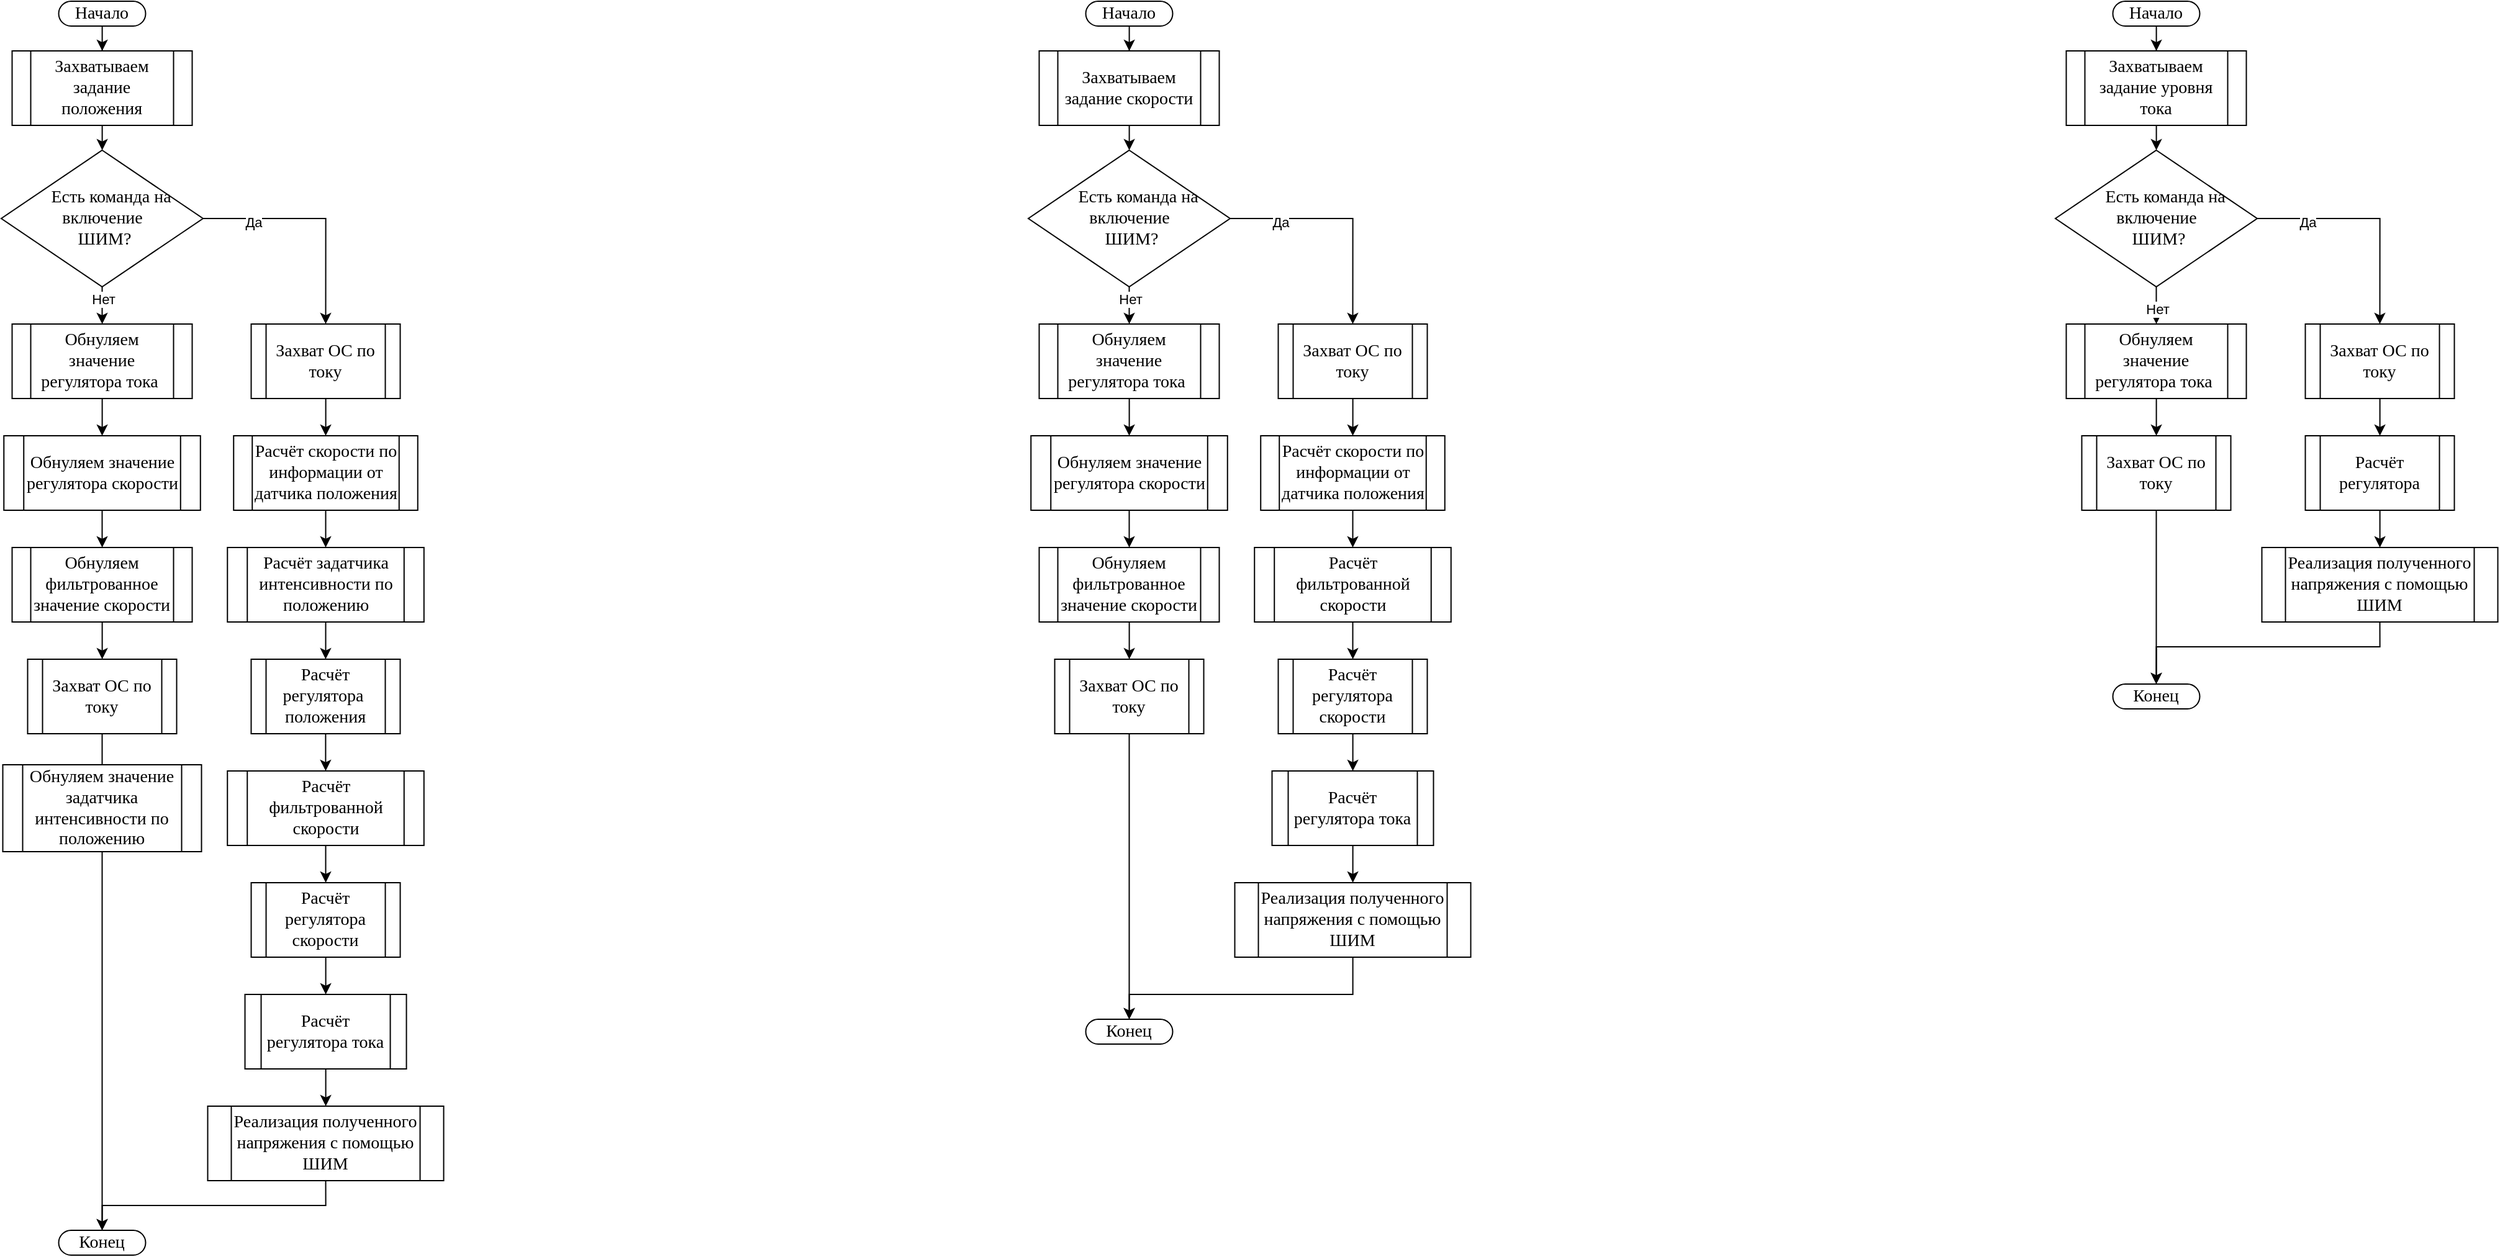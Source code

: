 <mxfile version="24.4.10" type="device">
  <diagram name="Страница — 1" id="b42jBtwzWKY3EmxVWViu">
    <mxGraphModel dx="4398" dy="1490" grid="1" gridSize="10" guides="1" tooltips="1" connect="1" arrows="1" fold="1" page="1" pageScale="1" pageWidth="827" pageHeight="1169" math="0" shadow="0">
      <root>
        <mxCell id="0" />
        <mxCell id="1" parent="0" />
        <mxCell id="g8mjM92IUdxapJ9a0LdL-28" value="" style="edgeStyle=orthogonalEdgeStyle;rounded=0;orthogonalLoop=1;jettySize=auto;html=1;" parent="1" source="Ot7fjIaGUOw3Zqs_UsoA-1" target="g8mjM92IUdxapJ9a0LdL-27" edge="1">
          <mxGeometry relative="1" as="geometry" />
        </mxCell>
        <mxCell id="Ot7fjIaGUOw3Zqs_UsoA-1" value="Начало" style="rounded=1;whiteSpace=wrap;html=1;fontFamily=Times New Roman;fontSize=14;arcSize=50;" parent="1" vertex="1">
          <mxGeometry x="46.25" width="70" height="20" as="geometry" />
        </mxCell>
        <mxCell id="Ot7fjIaGUOw3Zqs_UsoA-5" value="" style="edgeStyle=orthogonalEdgeStyle;rounded=0;orthogonalLoop=1;jettySize=auto;html=1;fontFamily=Times New Roman;fontSize=14;" parent="1" source="Ot7fjIaGUOw3Zqs_UsoA-2" target="Ot7fjIaGUOw3Zqs_UsoA-3" edge="1">
          <mxGeometry relative="1" as="geometry" />
        </mxCell>
        <mxCell id="g8mjM92IUdxapJ9a0LdL-8" value="Нет" style="edgeLabel;html=1;align=center;verticalAlign=middle;resizable=0;points=[];" parent="Ot7fjIaGUOw3Zqs_UsoA-5" vertex="1" connectable="0">
          <mxGeometry x="0.2" relative="1" as="geometry">
            <mxPoint as="offset" />
          </mxGeometry>
        </mxCell>
        <mxCell id="Ot7fjIaGUOw3Zqs_UsoA-9" style="edgeStyle=orthogonalEdgeStyle;rounded=0;orthogonalLoop=1;jettySize=auto;html=1;entryX=0.5;entryY=0;entryDx=0;entryDy=0;fontFamily=Times New Roman;fontSize=14;" parent="1" source="Ot7fjIaGUOw3Zqs_UsoA-2" target="Ot7fjIaGUOw3Zqs_UsoA-8" edge="1">
          <mxGeometry relative="1" as="geometry" />
        </mxCell>
        <mxCell id="g8mjM92IUdxapJ9a0LdL-7" value="Да" style="edgeLabel;html=1;align=center;verticalAlign=middle;resizable=0;points=[];" parent="Ot7fjIaGUOw3Zqs_UsoA-9" vertex="1" connectable="0">
          <mxGeometry x="-0.559" y="-3" relative="1" as="geometry">
            <mxPoint as="offset" />
          </mxGeometry>
        </mxCell>
        <mxCell id="Ot7fjIaGUOw3Zqs_UsoA-2" value="&amp;nbsp; &amp;nbsp; Есть команда на включение&lt;br&gt;&amp;nbsp;ШИМ?" style="rhombus;whiteSpace=wrap;html=1;fontFamily=Times New Roman;fontSize=14;" parent="1" vertex="1">
          <mxGeometry y="120" width="162.5" height="110" as="geometry" />
        </mxCell>
        <mxCell id="Ot7fjIaGUOw3Zqs_UsoA-7" value="" style="edgeStyle=orthogonalEdgeStyle;rounded=0;orthogonalLoop=1;jettySize=auto;html=1;fontFamily=Times New Roman;fontSize=14;" parent="1" source="Ot7fjIaGUOw3Zqs_UsoA-3" target="Ot7fjIaGUOw3Zqs_UsoA-4" edge="1">
          <mxGeometry relative="1" as="geometry" />
        </mxCell>
        <mxCell id="Ot7fjIaGUOw3Zqs_UsoA-3" value="Обнуляем значение регулятора тока&amp;nbsp;" style="shape=process;whiteSpace=wrap;html=1;backgroundOutline=1;fontFamily=Times New Roman;fontSize=14;" parent="1" vertex="1">
          <mxGeometry x="8.75" y="260" width="145" height="60" as="geometry" />
        </mxCell>
        <mxCell id="g8mjM92IUdxapJ9a0LdL-6" style="edgeStyle=orthogonalEdgeStyle;rounded=0;orthogonalLoop=1;jettySize=auto;html=1;entryX=0.5;entryY=0;entryDx=0;entryDy=0;fontFamily=Times New Roman;fontSize=14;" parent="1" source="Ot7fjIaGUOw3Zqs_UsoA-4" target="g8mjM92IUdxapJ9a0LdL-2" edge="1">
          <mxGeometry relative="1" as="geometry" />
        </mxCell>
        <mxCell id="Ot7fjIaGUOw3Zqs_UsoA-4" value="Захват ОС по току" style="shape=process;whiteSpace=wrap;html=1;backgroundOutline=1;fontFamily=Times New Roman;fontSize=14;" parent="1" vertex="1">
          <mxGeometry x="21.25" y="350" width="120" height="60" as="geometry" />
        </mxCell>
        <mxCell id="Ot7fjIaGUOw3Zqs_UsoA-11" value="" style="edgeStyle=orthogonalEdgeStyle;rounded=0;orthogonalLoop=1;jettySize=auto;html=1;fontFamily=Times New Roman;fontSize=14;" parent="1" source="Ot7fjIaGUOw3Zqs_UsoA-8" target="Ot7fjIaGUOw3Zqs_UsoA-10" edge="1">
          <mxGeometry relative="1" as="geometry" />
        </mxCell>
        <mxCell id="Ot7fjIaGUOw3Zqs_UsoA-8" value="Захват ОС по току" style="shape=process;whiteSpace=wrap;html=1;backgroundOutline=1;fontFamily=Times New Roman;fontSize=14;" parent="1" vertex="1">
          <mxGeometry x="201.25" y="260" width="120" height="60" as="geometry" />
        </mxCell>
        <mxCell id="g8mjM92IUdxapJ9a0LdL-3" value="" style="edgeStyle=orthogonalEdgeStyle;rounded=0;orthogonalLoop=1;jettySize=auto;html=1;fontFamily=Times New Roman;fontSize=14;" parent="1" source="Ot7fjIaGUOw3Zqs_UsoA-10" target="g8mjM92IUdxapJ9a0LdL-1" edge="1">
          <mxGeometry relative="1" as="geometry" />
        </mxCell>
        <mxCell id="Ot7fjIaGUOw3Zqs_UsoA-10" value="Расчёт регулятора" style="shape=process;whiteSpace=wrap;html=1;backgroundOutline=1;fontFamily=Times New Roman;fontSize=14;" parent="1" vertex="1">
          <mxGeometry x="201.25" y="350" width="120" height="60" as="geometry" />
        </mxCell>
        <mxCell id="g8mjM92IUdxapJ9a0LdL-4" style="edgeStyle=orthogonalEdgeStyle;rounded=0;orthogonalLoop=1;jettySize=auto;html=1;entryX=0.5;entryY=0;entryDx=0;entryDy=0;fontFamily=Times New Roman;fontSize=14;exitX=0.5;exitY=1;exitDx=0;exitDy=0;" parent="1" source="g8mjM92IUdxapJ9a0LdL-1" target="g8mjM92IUdxapJ9a0LdL-2" edge="1">
          <mxGeometry relative="1" as="geometry">
            <Array as="points">
              <mxPoint x="261.25" y="520" />
              <mxPoint x="81.25" y="520" />
            </Array>
          </mxGeometry>
        </mxCell>
        <mxCell id="g8mjM92IUdxapJ9a0LdL-1" value="Реализация полученного напряжения с помощью ШИМ" style="shape=process;whiteSpace=wrap;html=1;backgroundOutline=1;fontFamily=Times New Roman;fontSize=14;" parent="1" vertex="1">
          <mxGeometry x="166.25" y="440" width="190" height="60" as="geometry" />
        </mxCell>
        <mxCell id="g8mjM92IUdxapJ9a0LdL-2" value="Конец" style="rounded=1;whiteSpace=wrap;html=1;fontFamily=Times New Roman;fontSize=14;arcSize=50;" parent="1" vertex="1">
          <mxGeometry x="46.25" y="550" width="70" height="20" as="geometry" />
        </mxCell>
        <mxCell id="g8mjM92IUdxapJ9a0LdL-30" value="" style="edgeStyle=orthogonalEdgeStyle;rounded=0;orthogonalLoop=1;jettySize=auto;html=1;" parent="1" source="g8mjM92IUdxapJ9a0LdL-27" target="Ot7fjIaGUOw3Zqs_UsoA-2" edge="1">
          <mxGeometry relative="1" as="geometry" />
        </mxCell>
        <mxCell id="g8mjM92IUdxapJ9a0LdL-27" value="Захватываем задание уровня тока" style="shape=process;whiteSpace=wrap;html=1;backgroundOutline=1;fontFamily=Times New Roman;fontSize=14;" parent="1" vertex="1">
          <mxGeometry x="8.75" y="40" width="145" height="60" as="geometry" />
        </mxCell>
        <mxCell id="g8mjM92IUdxapJ9a0LdL-31" value="" style="edgeStyle=orthogonalEdgeStyle;rounded=0;orthogonalLoop=1;jettySize=auto;html=1;" parent="1" source="g8mjM92IUdxapJ9a0LdL-32" target="g8mjM92IUdxapJ9a0LdL-50" edge="1">
          <mxGeometry relative="1" as="geometry" />
        </mxCell>
        <mxCell id="g8mjM92IUdxapJ9a0LdL-32" value="Начало" style="rounded=1;whiteSpace=wrap;html=1;fontFamily=Times New Roman;fontSize=14;arcSize=50;" parent="1" vertex="1">
          <mxGeometry x="-780.75" width="70" height="20" as="geometry" />
        </mxCell>
        <mxCell id="g8mjM92IUdxapJ9a0LdL-33" value="" style="edgeStyle=orthogonalEdgeStyle;rounded=0;orthogonalLoop=1;jettySize=auto;html=1;fontFamily=Times New Roman;fontSize=14;" parent="1" source="g8mjM92IUdxapJ9a0LdL-37" target="g8mjM92IUdxapJ9a0LdL-39" edge="1">
          <mxGeometry relative="1" as="geometry" />
        </mxCell>
        <mxCell id="g8mjM92IUdxapJ9a0LdL-34" value="Нет" style="edgeLabel;html=1;align=center;verticalAlign=middle;resizable=0;points=[];" parent="g8mjM92IUdxapJ9a0LdL-33" vertex="1" connectable="0">
          <mxGeometry x="0.2" relative="1" as="geometry">
            <mxPoint y="-8" as="offset" />
          </mxGeometry>
        </mxCell>
        <mxCell id="g8mjM92IUdxapJ9a0LdL-35" style="edgeStyle=orthogonalEdgeStyle;rounded=0;orthogonalLoop=1;jettySize=auto;html=1;entryX=0.5;entryY=0;entryDx=0;entryDy=0;fontFamily=Times New Roman;fontSize=14;" parent="1" source="g8mjM92IUdxapJ9a0LdL-37" target="g8mjM92IUdxapJ9a0LdL-43" edge="1">
          <mxGeometry relative="1" as="geometry" />
        </mxCell>
        <mxCell id="g8mjM92IUdxapJ9a0LdL-36" value="Да" style="edgeLabel;html=1;align=center;verticalAlign=middle;resizable=0;points=[];" parent="g8mjM92IUdxapJ9a0LdL-35" vertex="1" connectable="0">
          <mxGeometry x="-0.559" y="-3" relative="1" as="geometry">
            <mxPoint as="offset" />
          </mxGeometry>
        </mxCell>
        <mxCell id="g8mjM92IUdxapJ9a0LdL-37" value="&amp;nbsp; &amp;nbsp; Есть команда на включение&lt;br&gt;&amp;nbsp;ШИМ?" style="rhombus;whiteSpace=wrap;html=1;fontFamily=Times New Roman;fontSize=14;" parent="1" vertex="1">
          <mxGeometry x="-827" y="120" width="162.5" height="110" as="geometry" />
        </mxCell>
        <mxCell id="UmIUZGT8Ik0RKi__QlFh-3" value="" style="edgeStyle=orthogonalEdgeStyle;rounded=0;orthogonalLoop=1;jettySize=auto;html=1;" parent="1" source="g8mjM92IUdxapJ9a0LdL-39" target="g8mjM92IUdxapJ9a0LdL-51" edge="1">
          <mxGeometry relative="1" as="geometry" />
        </mxCell>
        <mxCell id="g8mjM92IUdxapJ9a0LdL-39" value="Обнуляем значение регулятора тока&amp;nbsp;" style="shape=process;whiteSpace=wrap;html=1;backgroundOutline=1;fontFamily=Times New Roman;fontSize=14;" parent="1" vertex="1">
          <mxGeometry x="-818.25" y="260" width="145" height="60" as="geometry" />
        </mxCell>
        <mxCell id="g8mjM92IUdxapJ9a0LdL-40" style="edgeStyle=orthogonalEdgeStyle;rounded=0;orthogonalLoop=1;jettySize=auto;html=1;entryX=0.5;entryY=0;entryDx=0;entryDy=0;fontFamily=Times New Roman;fontSize=14;" parent="1" source="g8mjM92IUdxapJ9a0LdL-41" target="g8mjM92IUdxapJ9a0LdL-48" edge="1">
          <mxGeometry relative="1" as="geometry" />
        </mxCell>
        <mxCell id="g8mjM92IUdxapJ9a0LdL-41" value="Захват ОС по току" style="shape=process;whiteSpace=wrap;html=1;backgroundOutline=1;fontFamily=Times New Roman;fontSize=14;" parent="1" vertex="1">
          <mxGeometry x="-805.74" y="530" width="120" height="60" as="geometry" />
        </mxCell>
        <mxCell id="UmIUZGT8Ik0RKi__QlFh-6" value="" style="edgeStyle=orthogonalEdgeStyle;rounded=0;orthogonalLoop=1;jettySize=auto;html=1;" parent="1" source="g8mjM92IUdxapJ9a0LdL-43" target="g8mjM92IUdxapJ9a0LdL-54" edge="1">
          <mxGeometry relative="1" as="geometry" />
        </mxCell>
        <mxCell id="g8mjM92IUdxapJ9a0LdL-43" value="Захват ОС по току" style="shape=process;whiteSpace=wrap;html=1;backgroundOutline=1;fontFamily=Times New Roman;fontSize=14;" parent="1" vertex="1">
          <mxGeometry x="-625.75" y="260" width="120" height="60" as="geometry" />
        </mxCell>
        <mxCell id="g8mjM92IUdxapJ9a0LdL-44" value="" style="edgeStyle=orthogonalEdgeStyle;rounded=0;orthogonalLoop=1;jettySize=auto;html=1;fontFamily=Times New Roman;fontSize=14;" parent="1" source="g8mjM92IUdxapJ9a0LdL-45" target="g8mjM92IUdxapJ9a0LdL-47" edge="1">
          <mxGeometry relative="1" as="geometry" />
        </mxCell>
        <mxCell id="g8mjM92IUdxapJ9a0LdL-45" value="Расчёт регулятора скорости" style="shape=process;whiteSpace=wrap;html=1;backgroundOutline=1;fontFamily=Times New Roman;fontSize=14;" parent="1" vertex="1">
          <mxGeometry x="-625.75" y="530" width="120" height="60" as="geometry" />
        </mxCell>
        <mxCell id="UmIUZGT8Ik0RKi__QlFh-2" value="" style="edgeStyle=orthogonalEdgeStyle;rounded=0;orthogonalLoop=1;jettySize=auto;html=1;" parent="1" source="g8mjM92IUdxapJ9a0LdL-47" target="UmIUZGT8Ik0RKi__QlFh-1" edge="1">
          <mxGeometry relative="1" as="geometry" />
        </mxCell>
        <mxCell id="g8mjM92IUdxapJ9a0LdL-47" value="Расчёт регулятора тока" style="shape=process;whiteSpace=wrap;html=1;backgroundOutline=1;fontFamily=Times New Roman;fontSize=14;" parent="1" vertex="1">
          <mxGeometry x="-630.75" y="620" width="130" height="60" as="geometry" />
        </mxCell>
        <mxCell id="g8mjM92IUdxapJ9a0LdL-48" value="Конец" style="rounded=1;whiteSpace=wrap;html=1;fontFamily=Times New Roman;fontSize=14;arcSize=50;" parent="1" vertex="1">
          <mxGeometry x="-780.75" y="820" width="70" height="20" as="geometry" />
        </mxCell>
        <mxCell id="g8mjM92IUdxapJ9a0LdL-49" value="" style="edgeStyle=orthogonalEdgeStyle;rounded=0;orthogonalLoop=1;jettySize=auto;html=1;" parent="1" source="g8mjM92IUdxapJ9a0LdL-50" target="g8mjM92IUdxapJ9a0LdL-37" edge="1">
          <mxGeometry relative="1" as="geometry" />
        </mxCell>
        <mxCell id="g8mjM92IUdxapJ9a0LdL-50" value="Захватываем задание скорости" style="shape=process;whiteSpace=wrap;html=1;backgroundOutline=1;fontFamily=Times New Roman;fontSize=14;" parent="1" vertex="1">
          <mxGeometry x="-818.25" y="40" width="145" height="60" as="geometry" />
        </mxCell>
        <mxCell id="UmIUZGT8Ik0RKi__QlFh-4" value="" style="edgeStyle=orthogonalEdgeStyle;rounded=0;orthogonalLoop=1;jettySize=auto;html=1;" parent="1" source="g8mjM92IUdxapJ9a0LdL-51" target="g8mjM92IUdxapJ9a0LdL-53" edge="1">
          <mxGeometry relative="1" as="geometry" />
        </mxCell>
        <mxCell id="g8mjM92IUdxapJ9a0LdL-51" value="Обнуляем значение регулятора скорости" style="shape=process;whiteSpace=wrap;html=1;backgroundOutline=1;fontFamily=Times New Roman;fontSize=14;" parent="1" vertex="1">
          <mxGeometry x="-824.87" y="350" width="158.25" height="60" as="geometry" />
        </mxCell>
        <mxCell id="UmIUZGT8Ik0RKi__QlFh-5" value="" style="edgeStyle=orthogonalEdgeStyle;rounded=0;orthogonalLoop=1;jettySize=auto;html=1;" parent="1" source="g8mjM92IUdxapJ9a0LdL-53" target="g8mjM92IUdxapJ9a0LdL-41" edge="1">
          <mxGeometry relative="1" as="geometry" />
        </mxCell>
        <mxCell id="g8mjM92IUdxapJ9a0LdL-53" value="Обнуляем фильтрованное значение скорости" style="shape=process;whiteSpace=wrap;html=1;backgroundOutline=1;fontFamily=Times New Roman;fontSize=14;" parent="1" vertex="1">
          <mxGeometry x="-818.25" y="440" width="145" height="60" as="geometry" />
        </mxCell>
        <mxCell id="UmIUZGT8Ik0RKi__QlFh-7" value="" style="edgeStyle=orthogonalEdgeStyle;rounded=0;orthogonalLoop=1;jettySize=auto;html=1;" parent="1" source="g8mjM92IUdxapJ9a0LdL-54" target="g8mjM92IUdxapJ9a0LdL-55" edge="1">
          <mxGeometry relative="1" as="geometry" />
        </mxCell>
        <mxCell id="g8mjM92IUdxapJ9a0LdL-54" value="Расчёт скорости по информации от датчика положения" style="shape=process;whiteSpace=wrap;html=1;backgroundOutline=1;fontFamily=Times New Roman;fontSize=14;" parent="1" vertex="1">
          <mxGeometry x="-639.88" y="350" width="148.25" height="60" as="geometry" />
        </mxCell>
        <mxCell id="UmIUZGT8Ik0RKi__QlFh-8" value="" style="edgeStyle=orthogonalEdgeStyle;rounded=0;orthogonalLoop=1;jettySize=auto;html=1;" parent="1" source="g8mjM92IUdxapJ9a0LdL-55" target="g8mjM92IUdxapJ9a0LdL-45" edge="1">
          <mxGeometry relative="1" as="geometry" />
        </mxCell>
        <mxCell id="g8mjM92IUdxapJ9a0LdL-55" value="Расчёт фильтрованной скорости" style="shape=process;whiteSpace=wrap;html=1;backgroundOutline=1;fontFamily=Times New Roman;fontSize=14;" parent="1" vertex="1">
          <mxGeometry x="-644.88" y="440" width="158.25" height="60" as="geometry" />
        </mxCell>
        <mxCell id="UmIUZGT8Ik0RKi__QlFh-9" style="edgeStyle=orthogonalEdgeStyle;rounded=0;orthogonalLoop=1;jettySize=auto;html=1;entryX=0.5;entryY=0;entryDx=0;entryDy=0;" parent="1" source="UmIUZGT8Ik0RKi__QlFh-1" target="g8mjM92IUdxapJ9a0LdL-48" edge="1">
          <mxGeometry relative="1" as="geometry">
            <Array as="points">
              <mxPoint x="-566" y="800" />
              <mxPoint x="-746" y="800" />
            </Array>
          </mxGeometry>
        </mxCell>
        <mxCell id="UmIUZGT8Ik0RKi__QlFh-1" value="Реализация полученного напряжения с помощью ШИМ" style="shape=process;whiteSpace=wrap;html=1;backgroundOutline=1;fontFamily=Times New Roman;fontSize=14;" parent="1" vertex="1">
          <mxGeometry x="-660.75" y="710" width="190" height="60" as="geometry" />
        </mxCell>
        <mxCell id="UmIUZGT8Ik0RKi__QlFh-10" value="" style="edgeStyle=orthogonalEdgeStyle;rounded=0;orthogonalLoop=1;jettySize=auto;html=1;" parent="1" source="UmIUZGT8Ik0RKi__QlFh-11" target="UmIUZGT8Ik0RKi__QlFh-29" edge="1">
          <mxGeometry relative="1" as="geometry" />
        </mxCell>
        <mxCell id="UmIUZGT8Ik0RKi__QlFh-11" value="Начало" style="rounded=1;whiteSpace=wrap;html=1;fontFamily=Times New Roman;fontSize=14;arcSize=50;" parent="1" vertex="1">
          <mxGeometry x="-1607.75" width="70" height="20" as="geometry" />
        </mxCell>
        <mxCell id="UmIUZGT8Ik0RKi__QlFh-12" value="" style="edgeStyle=orthogonalEdgeStyle;rounded=0;orthogonalLoop=1;jettySize=auto;html=1;fontFamily=Times New Roman;fontSize=14;" parent="1" source="UmIUZGT8Ik0RKi__QlFh-16" target="UmIUZGT8Ik0RKi__QlFh-18" edge="1">
          <mxGeometry relative="1" as="geometry" />
        </mxCell>
        <mxCell id="UmIUZGT8Ik0RKi__QlFh-13" value="Нет" style="edgeLabel;html=1;align=center;verticalAlign=middle;resizable=0;points=[];" parent="UmIUZGT8Ik0RKi__QlFh-12" vertex="1" connectable="0">
          <mxGeometry x="0.2" relative="1" as="geometry">
            <mxPoint y="-8" as="offset" />
          </mxGeometry>
        </mxCell>
        <mxCell id="UmIUZGT8Ik0RKi__QlFh-14" style="edgeStyle=orthogonalEdgeStyle;rounded=0;orthogonalLoop=1;jettySize=auto;html=1;entryX=0.5;entryY=0;entryDx=0;entryDy=0;fontFamily=Times New Roman;fontSize=14;" parent="1" source="UmIUZGT8Ik0RKi__QlFh-16" target="UmIUZGT8Ik0RKi__QlFh-22" edge="1">
          <mxGeometry relative="1" as="geometry" />
        </mxCell>
        <mxCell id="UmIUZGT8Ik0RKi__QlFh-15" value="Да" style="edgeLabel;html=1;align=center;verticalAlign=middle;resizable=0;points=[];" parent="UmIUZGT8Ik0RKi__QlFh-14" vertex="1" connectable="0">
          <mxGeometry x="-0.559" y="-3" relative="1" as="geometry">
            <mxPoint as="offset" />
          </mxGeometry>
        </mxCell>
        <mxCell id="UmIUZGT8Ik0RKi__QlFh-16" value="&amp;nbsp; &amp;nbsp; Есть команда на включение&lt;br&gt;&amp;nbsp;ШИМ?" style="rhombus;whiteSpace=wrap;html=1;fontFamily=Times New Roman;fontSize=14;" parent="1" vertex="1">
          <mxGeometry x="-1654" y="120" width="162.5" height="110" as="geometry" />
        </mxCell>
        <mxCell id="UmIUZGT8Ik0RKi__QlFh-17" value="" style="edgeStyle=orthogonalEdgeStyle;rounded=0;orthogonalLoop=1;jettySize=auto;html=1;" parent="1" source="UmIUZGT8Ik0RKi__QlFh-18" target="UmIUZGT8Ik0RKi__QlFh-31" edge="1">
          <mxGeometry relative="1" as="geometry" />
        </mxCell>
        <mxCell id="UmIUZGT8Ik0RKi__QlFh-18" value="Обнуляем значение регулятора тока&amp;nbsp;" style="shape=process;whiteSpace=wrap;html=1;backgroundOutline=1;fontFamily=Times New Roman;fontSize=14;" parent="1" vertex="1">
          <mxGeometry x="-1645.25" y="260" width="145" height="60" as="geometry" />
        </mxCell>
        <mxCell id="UmIUZGT8Ik0RKi__QlFh-19" style="edgeStyle=orthogonalEdgeStyle;rounded=0;orthogonalLoop=1;jettySize=auto;html=1;entryX=0.5;entryY=0;entryDx=0;entryDy=0;fontFamily=Times New Roman;fontSize=14;" parent="1" source="UmIUZGT8Ik0RKi__QlFh-20" target="UmIUZGT8Ik0RKi__QlFh-27" edge="1">
          <mxGeometry relative="1" as="geometry" />
        </mxCell>
        <mxCell id="UmIUZGT8Ik0RKi__QlFh-20" value="Захват ОС по току" style="shape=process;whiteSpace=wrap;html=1;backgroundOutline=1;fontFamily=Times New Roman;fontSize=14;" parent="1" vertex="1">
          <mxGeometry x="-1632.75" y="530" width="120" height="60" as="geometry" />
        </mxCell>
        <mxCell id="UmIUZGT8Ik0RKi__QlFh-21" value="" style="edgeStyle=orthogonalEdgeStyle;rounded=0;orthogonalLoop=1;jettySize=auto;html=1;" parent="1" source="UmIUZGT8Ik0RKi__QlFh-22" target="UmIUZGT8Ik0RKi__QlFh-35" edge="1">
          <mxGeometry relative="1" as="geometry" />
        </mxCell>
        <mxCell id="UmIUZGT8Ik0RKi__QlFh-22" value="Захват ОС по току" style="shape=process;whiteSpace=wrap;html=1;backgroundOutline=1;fontFamily=Times New Roman;fontSize=14;" parent="1" vertex="1">
          <mxGeometry x="-1452.75" y="260" width="120" height="60" as="geometry" />
        </mxCell>
        <mxCell id="UmIUZGT8Ik0RKi__QlFh-23" value="" style="edgeStyle=orthogonalEdgeStyle;rounded=0;orthogonalLoop=1;jettySize=auto;html=1;fontFamily=Times New Roman;fontSize=14;" parent="1" source="UmIUZGT8Ik0RKi__QlFh-24" target="UmIUZGT8Ik0RKi__QlFh-26" edge="1">
          <mxGeometry relative="1" as="geometry" />
        </mxCell>
        <mxCell id="UmIUZGT8Ik0RKi__QlFh-24" value="Расчёт регулятора скорости" style="shape=process;whiteSpace=wrap;html=1;backgroundOutline=1;fontFamily=Times New Roman;fontSize=14;" parent="1" vertex="1">
          <mxGeometry x="-1452.74" y="710" width="120" height="60" as="geometry" />
        </mxCell>
        <mxCell id="UmIUZGT8Ik0RKi__QlFh-25" value="" style="edgeStyle=orthogonalEdgeStyle;rounded=0;orthogonalLoop=1;jettySize=auto;html=1;" parent="1" source="UmIUZGT8Ik0RKi__QlFh-26" target="UmIUZGT8Ik0RKi__QlFh-39" edge="1">
          <mxGeometry relative="1" as="geometry" />
        </mxCell>
        <mxCell id="UmIUZGT8Ik0RKi__QlFh-26" value="Расчёт регулятора тока" style="shape=process;whiteSpace=wrap;html=1;backgroundOutline=1;fontFamily=Times New Roman;fontSize=14;" parent="1" vertex="1">
          <mxGeometry x="-1457.74" y="800" width="130" height="60" as="geometry" />
        </mxCell>
        <mxCell id="UmIUZGT8Ik0RKi__QlFh-27" value="Конец" style="rounded=1;whiteSpace=wrap;html=1;fontFamily=Times New Roman;fontSize=14;arcSize=50;" parent="1" vertex="1">
          <mxGeometry x="-1607.75" y="990" width="70" height="20" as="geometry" />
        </mxCell>
        <mxCell id="UmIUZGT8Ik0RKi__QlFh-28" value="" style="edgeStyle=orthogonalEdgeStyle;rounded=0;orthogonalLoop=1;jettySize=auto;html=1;" parent="1" source="UmIUZGT8Ik0RKi__QlFh-29" target="UmIUZGT8Ik0RKi__QlFh-16" edge="1">
          <mxGeometry relative="1" as="geometry" />
        </mxCell>
        <mxCell id="UmIUZGT8Ik0RKi__QlFh-29" value="Захватываем задание положения" style="shape=process;whiteSpace=wrap;html=1;backgroundOutline=1;fontFamily=Times New Roman;fontSize=14;" parent="1" vertex="1">
          <mxGeometry x="-1645.25" y="40" width="145" height="60" as="geometry" />
        </mxCell>
        <mxCell id="UmIUZGT8Ik0RKi__QlFh-30" value="" style="edgeStyle=orthogonalEdgeStyle;rounded=0;orthogonalLoop=1;jettySize=auto;html=1;" parent="1" source="UmIUZGT8Ik0RKi__QlFh-31" target="UmIUZGT8Ik0RKi__QlFh-33" edge="1">
          <mxGeometry relative="1" as="geometry" />
        </mxCell>
        <mxCell id="UmIUZGT8Ik0RKi__QlFh-31" value="Обнуляем значение регулятора скорости" style="shape=process;whiteSpace=wrap;html=1;backgroundOutline=1;fontFamily=Times New Roman;fontSize=14;" parent="1" vertex="1">
          <mxGeometry x="-1651.87" y="350" width="158.25" height="60" as="geometry" />
        </mxCell>
        <mxCell id="UmIUZGT8Ik0RKi__QlFh-32" value="" style="edgeStyle=orthogonalEdgeStyle;rounded=0;orthogonalLoop=1;jettySize=auto;html=1;" parent="1" source="UmIUZGT8Ik0RKi__QlFh-33" target="UmIUZGT8Ik0RKi__QlFh-20" edge="1">
          <mxGeometry relative="1" as="geometry" />
        </mxCell>
        <mxCell id="UmIUZGT8Ik0RKi__QlFh-33" value="Обнуляем фильтрованное значение скорости" style="shape=process;whiteSpace=wrap;html=1;backgroundOutline=1;fontFamily=Times New Roman;fontSize=14;" parent="1" vertex="1">
          <mxGeometry x="-1645.25" y="440" width="145" height="60" as="geometry" />
        </mxCell>
        <mxCell id="UmIUZGT8Ik0RKi__QlFh-35" value="Расчёт скорости по информации от датчика положения" style="shape=process;whiteSpace=wrap;html=1;backgroundOutline=1;fontFamily=Times New Roman;fontSize=14;" parent="1" vertex="1">
          <mxGeometry x="-1466.88" y="350" width="148.25" height="60" as="geometry" />
        </mxCell>
        <mxCell id="UmIUZGT8Ik0RKi__QlFh-36" value="" style="edgeStyle=orthogonalEdgeStyle;rounded=0;orthogonalLoop=1;jettySize=auto;html=1;" parent="1" source="UmIUZGT8Ik0RKi__QlFh-37" target="UmIUZGT8Ik0RKi__QlFh-24" edge="1">
          <mxGeometry relative="1" as="geometry" />
        </mxCell>
        <mxCell id="UmIUZGT8Ik0RKi__QlFh-37" value="Расчёт фильтрованной скорости" style="shape=process;whiteSpace=wrap;html=1;backgroundOutline=1;fontFamily=Times New Roman;fontSize=14;" parent="1" vertex="1">
          <mxGeometry x="-1471.88" y="620" width="158.25" height="60" as="geometry" />
        </mxCell>
        <mxCell id="UmIUZGT8Ik0RKi__QlFh-38" style="edgeStyle=orthogonalEdgeStyle;rounded=0;orthogonalLoop=1;jettySize=auto;html=1;entryX=0.5;entryY=0;entryDx=0;entryDy=0;exitX=0.5;exitY=1;exitDx=0;exitDy=0;" parent="1" source="UmIUZGT8Ik0RKi__QlFh-39" target="UmIUZGT8Ik0RKi__QlFh-27" edge="1">
          <mxGeometry relative="1" as="geometry">
            <Array as="points">
              <mxPoint x="-1393" y="970" />
              <mxPoint x="-1573" y="970" />
            </Array>
            <mxPoint x="-1392.7" y="1090" as="sourcePoint" />
          </mxGeometry>
        </mxCell>
        <mxCell id="UmIUZGT8Ik0RKi__QlFh-39" value="Реализация полученного напряжения с помощью ШИМ" style="shape=process;whiteSpace=wrap;html=1;backgroundOutline=1;fontFamily=Times New Roman;fontSize=14;" parent="1" vertex="1">
          <mxGeometry x="-1487.75" y="890" width="190" height="60" as="geometry" />
        </mxCell>
        <mxCell id="4xJgOXrKkoPNZ25gZuDL-1" value="Обнуляем значение задатчика интенсивности по положению" style="shape=process;whiteSpace=wrap;html=1;backgroundOutline=1;fontFamily=Times New Roman;fontSize=14;" vertex="1" parent="1">
          <mxGeometry x="-1652.75" y="615" width="160" height="70" as="geometry" />
        </mxCell>
        <mxCell id="4xJgOXrKkoPNZ25gZuDL-3" value="" style="edgeStyle=orthogonalEdgeStyle;rounded=0;orthogonalLoop=1;jettySize=auto;html=1;" edge="1" parent="1" source="UmIUZGT8Ik0RKi__QlFh-35" target="4xJgOXrKkoPNZ25gZuDL-2">
          <mxGeometry relative="1" as="geometry">
            <mxPoint x="-1393" y="410" as="sourcePoint" />
            <mxPoint x="-1393" y="760" as="targetPoint" />
          </mxGeometry>
        </mxCell>
        <mxCell id="4xJgOXrKkoPNZ25gZuDL-5" value="" style="edgeStyle=orthogonalEdgeStyle;rounded=0;orthogonalLoop=1;jettySize=auto;html=1;" edge="1" parent="1" source="4xJgOXrKkoPNZ25gZuDL-2" target="4xJgOXrKkoPNZ25gZuDL-4">
          <mxGeometry relative="1" as="geometry" />
        </mxCell>
        <mxCell id="4xJgOXrKkoPNZ25gZuDL-2" value="Расчёт задатчика интенсивности по положению" style="shape=process;whiteSpace=wrap;html=1;backgroundOutline=1;fontFamily=Times New Roman;fontSize=14;" vertex="1" parent="1">
          <mxGeometry x="-1471.87" y="440" width="158.25" height="60" as="geometry" />
        </mxCell>
        <mxCell id="4xJgOXrKkoPNZ25gZuDL-6" value="" style="edgeStyle=orthogonalEdgeStyle;rounded=0;orthogonalLoop=1;jettySize=auto;html=1;" edge="1" parent="1" source="4xJgOXrKkoPNZ25gZuDL-4" target="UmIUZGT8Ik0RKi__QlFh-37">
          <mxGeometry relative="1" as="geometry" />
        </mxCell>
        <mxCell id="4xJgOXrKkoPNZ25gZuDL-4" value="Расчёт регулятора&amp;nbsp;&lt;div&gt;положения&lt;/div&gt;" style="shape=process;whiteSpace=wrap;html=1;backgroundOutline=1;fontFamily=Times New Roman;fontSize=14;" vertex="1" parent="1">
          <mxGeometry x="-1452.76" y="530" width="120" height="60" as="geometry" />
        </mxCell>
      </root>
    </mxGraphModel>
  </diagram>
</mxfile>
